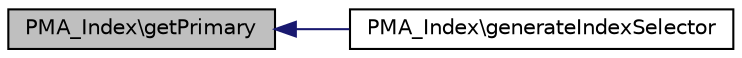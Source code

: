 digraph G
{
  edge [fontname="Helvetica",fontsize="10",labelfontname="Helvetica",labelfontsize="10"];
  node [fontname="Helvetica",fontsize="10",shape=record];
  rankdir="LR";
  Node1 [label="PMA_Index\\getPrimary",height=0.2,width=0.4,color="black", fillcolor="grey75", style="filled" fontcolor="black"];
  Node1 -> Node2 [dir="back",color="midnightblue",fontsize="10",style="solid",fontname="Helvetica"];
  Node2 [label="PMA_Index\\generateIndexSelector",height=0.2,width=0.4,color="black", fillcolor="white", style="filled",URL="$classPMA__Index.html#a5b0d533c8a697f4652be0dad75da9ec8"];
}
